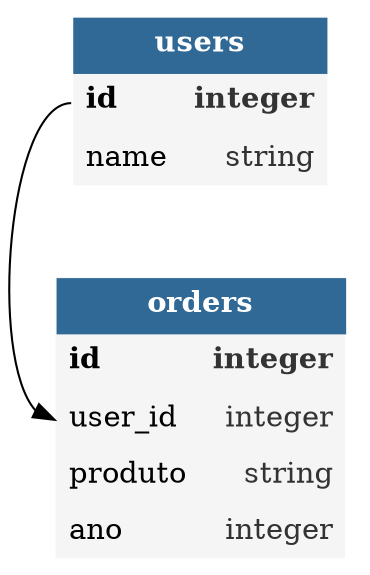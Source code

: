 digraph "None"{
    "orders" [shape=plaintext,label=<<table bgcolor="#f5f5f5" border="0" cellborder="0" cellspacing="0" cellpadding="6"><tr><td colspan="2" bgcolor="#306996"><b><font color="#ffffff">orders</font></b></td></tr><tr><td port="idn" align="left"><b>id</b></td><td port="idt" align="right"><b><font color="#333333">integer</font></b></td></tr><tr><td port="user_idn" align="left">user_id</td><td port="user_idt" align="right"><font color="#333333">integer</font></td></tr><tr><td port="produton" align="left">produto</td><td port="produtot" align="right"><font color="#333333">string</font></td></tr><tr><td port="anon" align="left">ano</td><td port="anot" align="right"><font color="#333333">integer</font></td></tr></table>>]
	"users" [shape=plaintext,label=<<table bgcolor="#f5f5f5" border="0" cellborder="0" cellspacing="0" cellpadding="6"><tr><td colspan="2" bgcolor="#306996"><b><font color="#ffffff">users</font></b></td></tr><tr><td port="idn" align="left"><b>id</b></td><td port="idt" align="right"><b><font color="#333333">integer</font></b></td></tr><tr><td port="namen" align="left">name</td><td port="namet" align="right"><font color="#333333">string</font></td></tr></table>>]
    "users":idn -> "orders":user_idn;
}